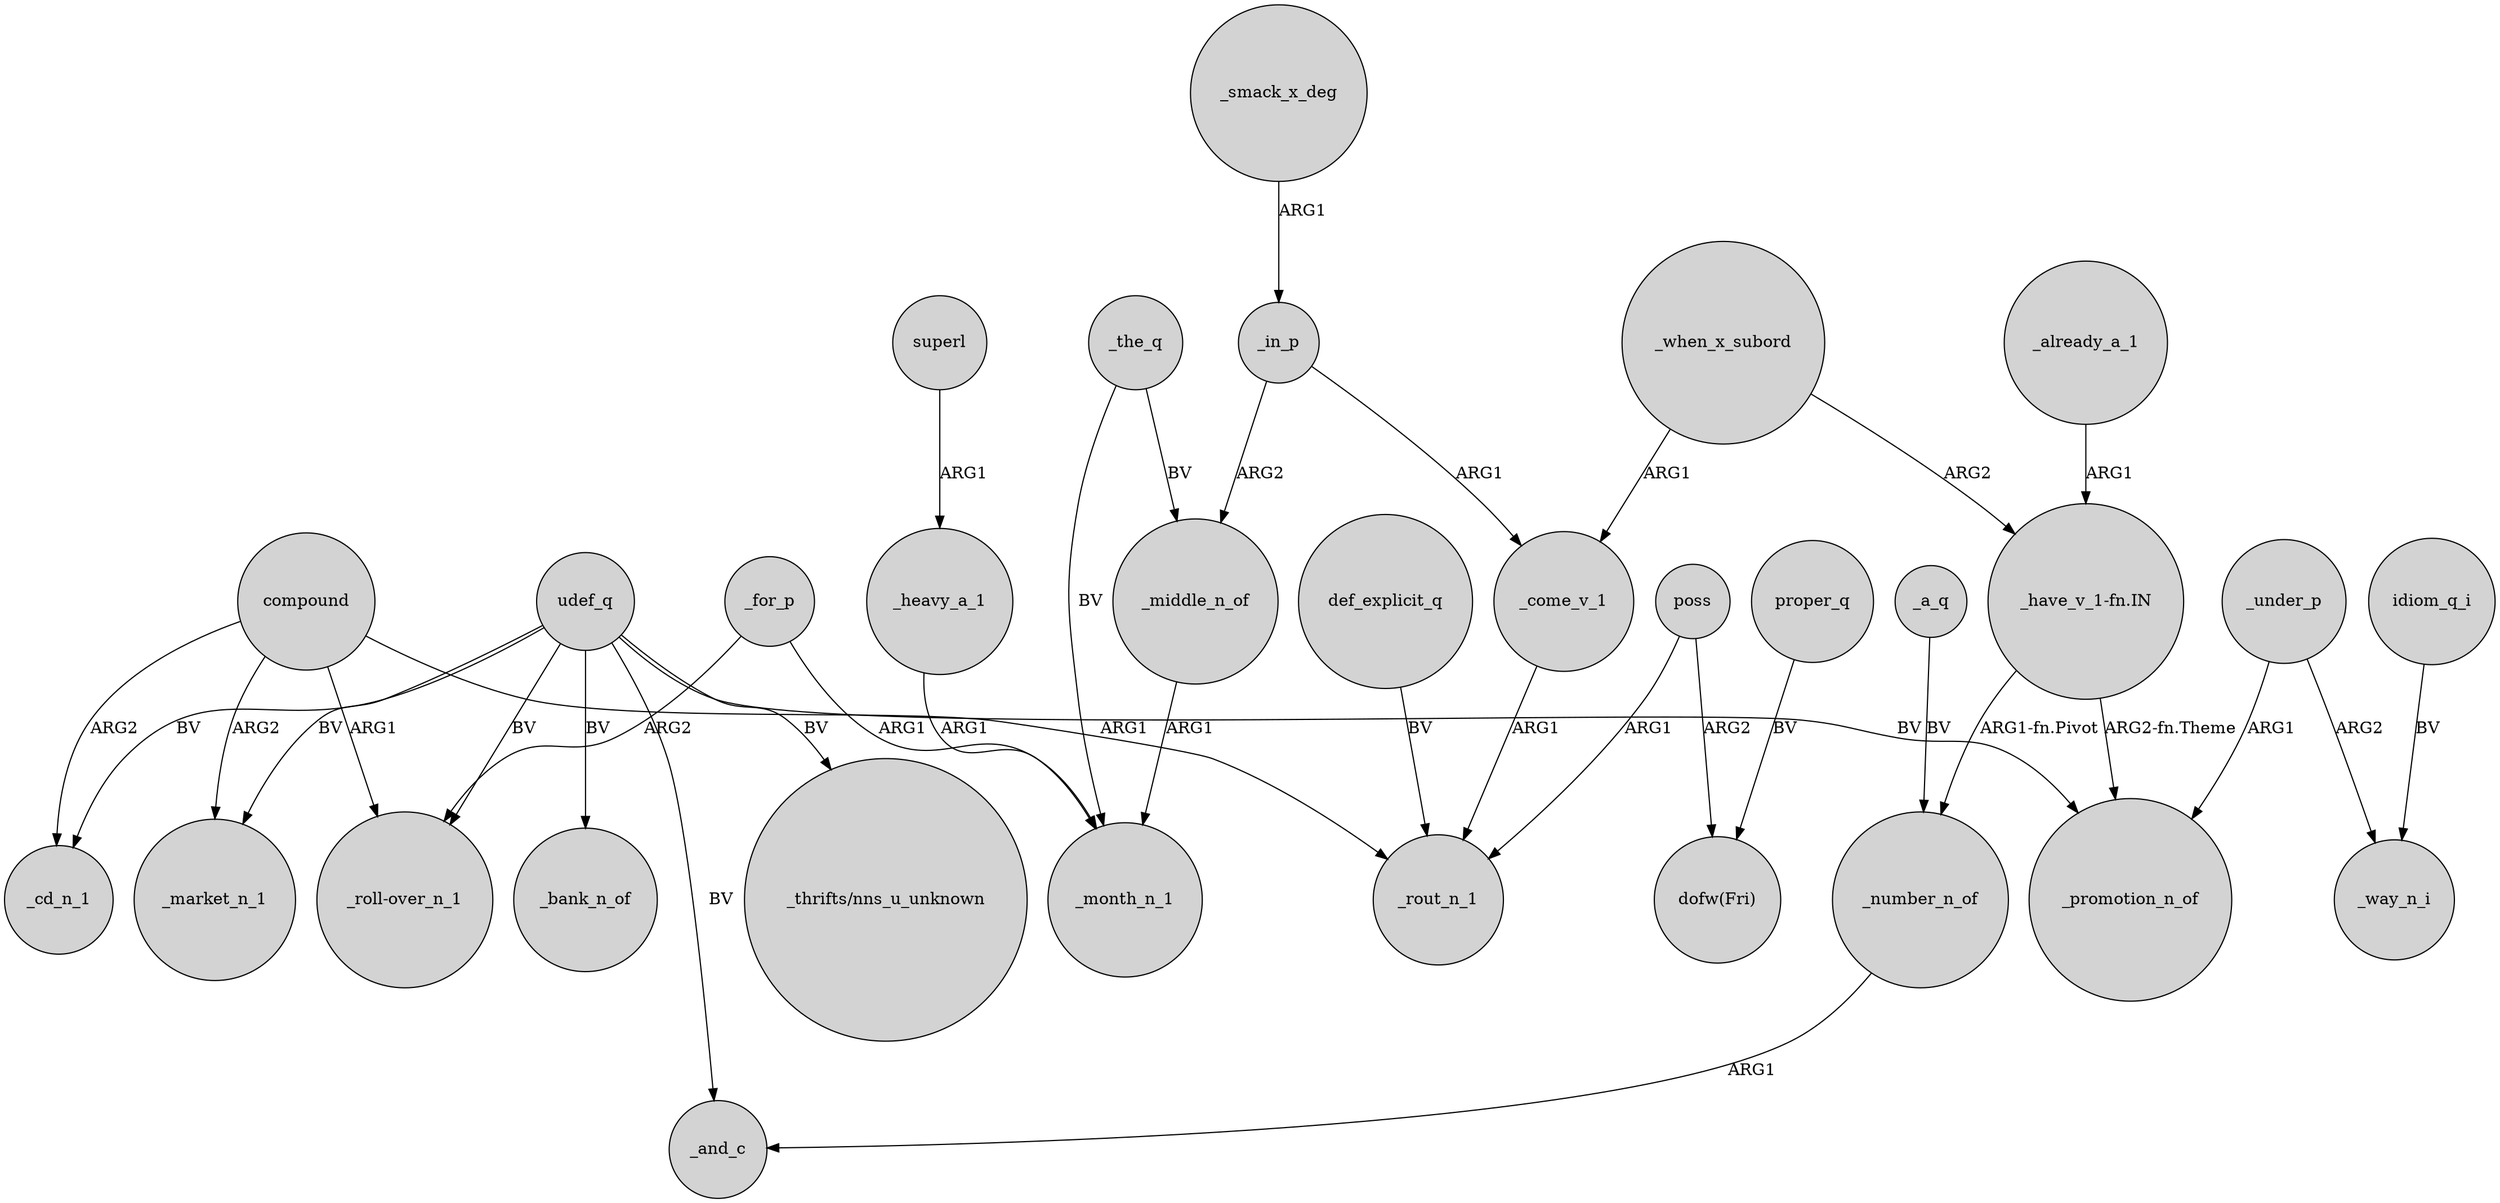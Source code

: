 digraph {
	node [shape=circle style=filled]
	compound -> _market_n_1 [label=ARG2]
	_for_p -> _month_n_1 [label=ARG1]
	proper_q -> "dofw(Fri)" [label=BV]
	_a_q -> _number_n_of [label=BV]
	_when_x_subord -> _come_v_1 [label=ARG1]
	udef_q -> "_thrifts/nns_u_unknown" [label=BV]
	_when_x_subord -> "_have_v_1-fn.IN" [label=ARG2]
	"_have_v_1-fn.IN" -> _number_n_of [label="ARG1-fn.Pivot"]
	udef_q -> _market_n_1 [label=BV]
	_heavy_a_1 -> _month_n_1 [label=ARG1]
	udef_q -> _cd_n_1 [label=BV]
	_come_v_1 -> _rout_n_1 [label=ARG1]
	_already_a_1 -> "_have_v_1-fn.IN" [label=ARG1]
	poss -> "dofw(Fri)" [label=ARG2]
	_the_q -> _month_n_1 [label=BV]
	_smack_x_deg -> _in_p [label=ARG1]
	_for_p -> "_roll-over_n_1" [label=ARG2]
	compound -> "_roll-over_n_1" [label=ARG1]
	_the_q -> _middle_n_of [label=BV]
	"_have_v_1-fn.IN" -> _promotion_n_of [label="ARG2-fn.Theme"]
	_number_n_of -> _and_c [label=ARG1]
	_under_p -> _promotion_n_of [label=ARG1]
	poss -> _rout_n_1 [label=ARG1]
	_in_p -> _middle_n_of [label=ARG2]
	udef_q -> _promotion_n_of [label=BV]
	_under_p -> _way_n_i [label=ARG2]
	_in_p -> _come_v_1 [label=ARG1]
	idiom_q_i -> _way_n_i [label=BV]
	_middle_n_of -> _month_n_1 [label=ARG1]
	superl -> _heavy_a_1 [label=ARG1]
	def_explicit_q -> _rout_n_1 [label=BV]
	udef_q -> "_roll-over_n_1" [label=BV]
	udef_q -> _and_c [label=BV]
	compound -> _cd_n_1 [label=ARG2]
	udef_q -> _bank_n_of [label=BV]
	compound -> _rout_n_1 [label=ARG1]
}
